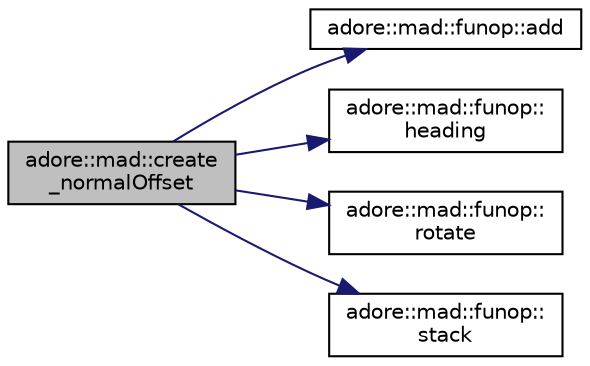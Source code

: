 digraph "adore::mad::create_normalOffset"
{
 // LATEX_PDF_SIZE
  edge [fontname="Helvetica",fontsize="10",labelfontname="Helvetica",labelfontsize="10"];
  node [fontname="Helvetica",fontsize="10",shape=record];
  rankdir="LR";
  Node1 [label="adore::mad::create\l_normalOffset",height=0.2,width=0.4,color="black", fillcolor="grey75", style="filled", fontcolor="black",tooltip=" "];
  Node1 -> Node2 [color="midnightblue",fontsize="10",style="solid",fontname="Helvetica"];
  Node2 [label="adore::mad::funop::add",height=0.2,width=0.4,color="black", fillcolor="white", style="filled",URL="$namespaceadore_1_1mad_1_1funop.html#ab75cabff9d927c73df808195c367d322",tooltip=" "];
  Node1 -> Node3 [color="midnightblue",fontsize="10",style="solid",fontname="Helvetica"];
  Node3 [label="adore::mad::funop::\lheading",height=0.2,width=0.4,color="black", fillcolor="white", style="filled",URL="$namespaceadore_1_1mad_1_1funop.html#a85ee119f752305b6413ea70a7f61d48b",tooltip=" "];
  Node1 -> Node4 [color="midnightblue",fontsize="10",style="solid",fontname="Helvetica"];
  Node4 [label="adore::mad::funop::\lrotate",height=0.2,width=0.4,color="black", fillcolor="white", style="filled",URL="$namespaceadore_1_1mad_1_1funop.html#af8cf4916ab27dbdb42a8db59caa97ee6",tooltip=" "];
  Node1 -> Node5 [color="midnightblue",fontsize="10",style="solid",fontname="Helvetica"];
  Node5 [label="adore::mad::funop::\lstack",height=0.2,width=0.4,color="black", fillcolor="white", style="filled",URL="$namespaceadore_1_1mad_1_1funop.html#a2afb713ad48a0238cb00e4ba66cfaf11",tooltip=" "];
}
